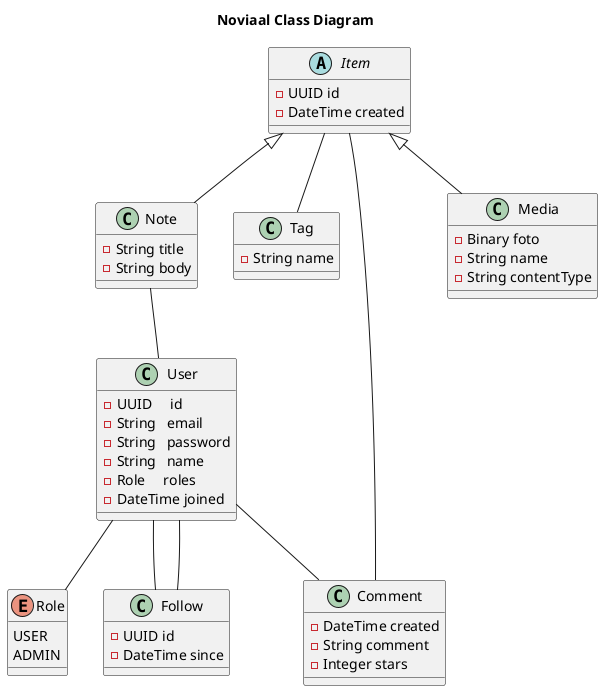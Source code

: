 @startuml class-diagram

title Noviaal Class Diagram

Note -- User

class User {
  - UUID     id
  - String   email
  - String   password
  - String   name
  - Role     roles
  - DateTime joined
}

enum Role {
  USER
  ADMIN
}

User -- Role

abstract class Item {
  - UUID id
  - DateTime created
}

together {
  class Note extends Item {
    - String title
    - String body
  }

  class Media extends Item {
    - Binary foto
    - String name
    - String contentType
  }
}

class Follow {
  - UUID id
  - DateTime since
}
User -- Follow
Follow -- User

class Tag {
  - String name
}
Item -- Tag

class Comment {
  - DateTime created
  - String comment
  - Integer stars
}
Item -- Comment
User -- Comment

@enduml
